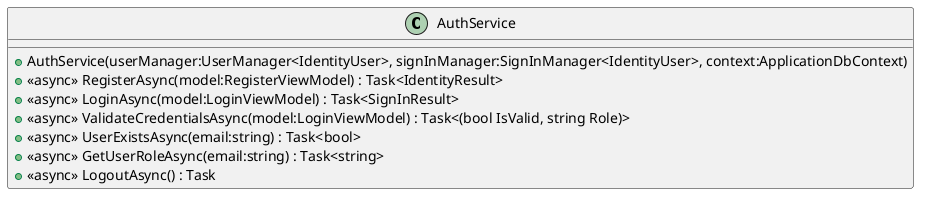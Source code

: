 @startuml
class AuthService {
    + AuthService(userManager:UserManager<IdentityUser>, signInManager:SignInManager<IdentityUser>, context:ApplicationDbContext)
    + <<async>> RegisterAsync(model:RegisterViewModel) : Task<IdentityResult>
    + <<async>> LoginAsync(model:LoginViewModel) : Task<SignInResult>
    + <<async>> ValidateCredentialsAsync(model:LoginViewModel) : Task<(bool IsValid, string Role)>
    + <<async>> UserExistsAsync(email:string) : Task<bool>
    + <<async>> GetUserRoleAsync(email:string) : Task<string>
    + <<async>> LogoutAsync() : Task
}
@enduml
